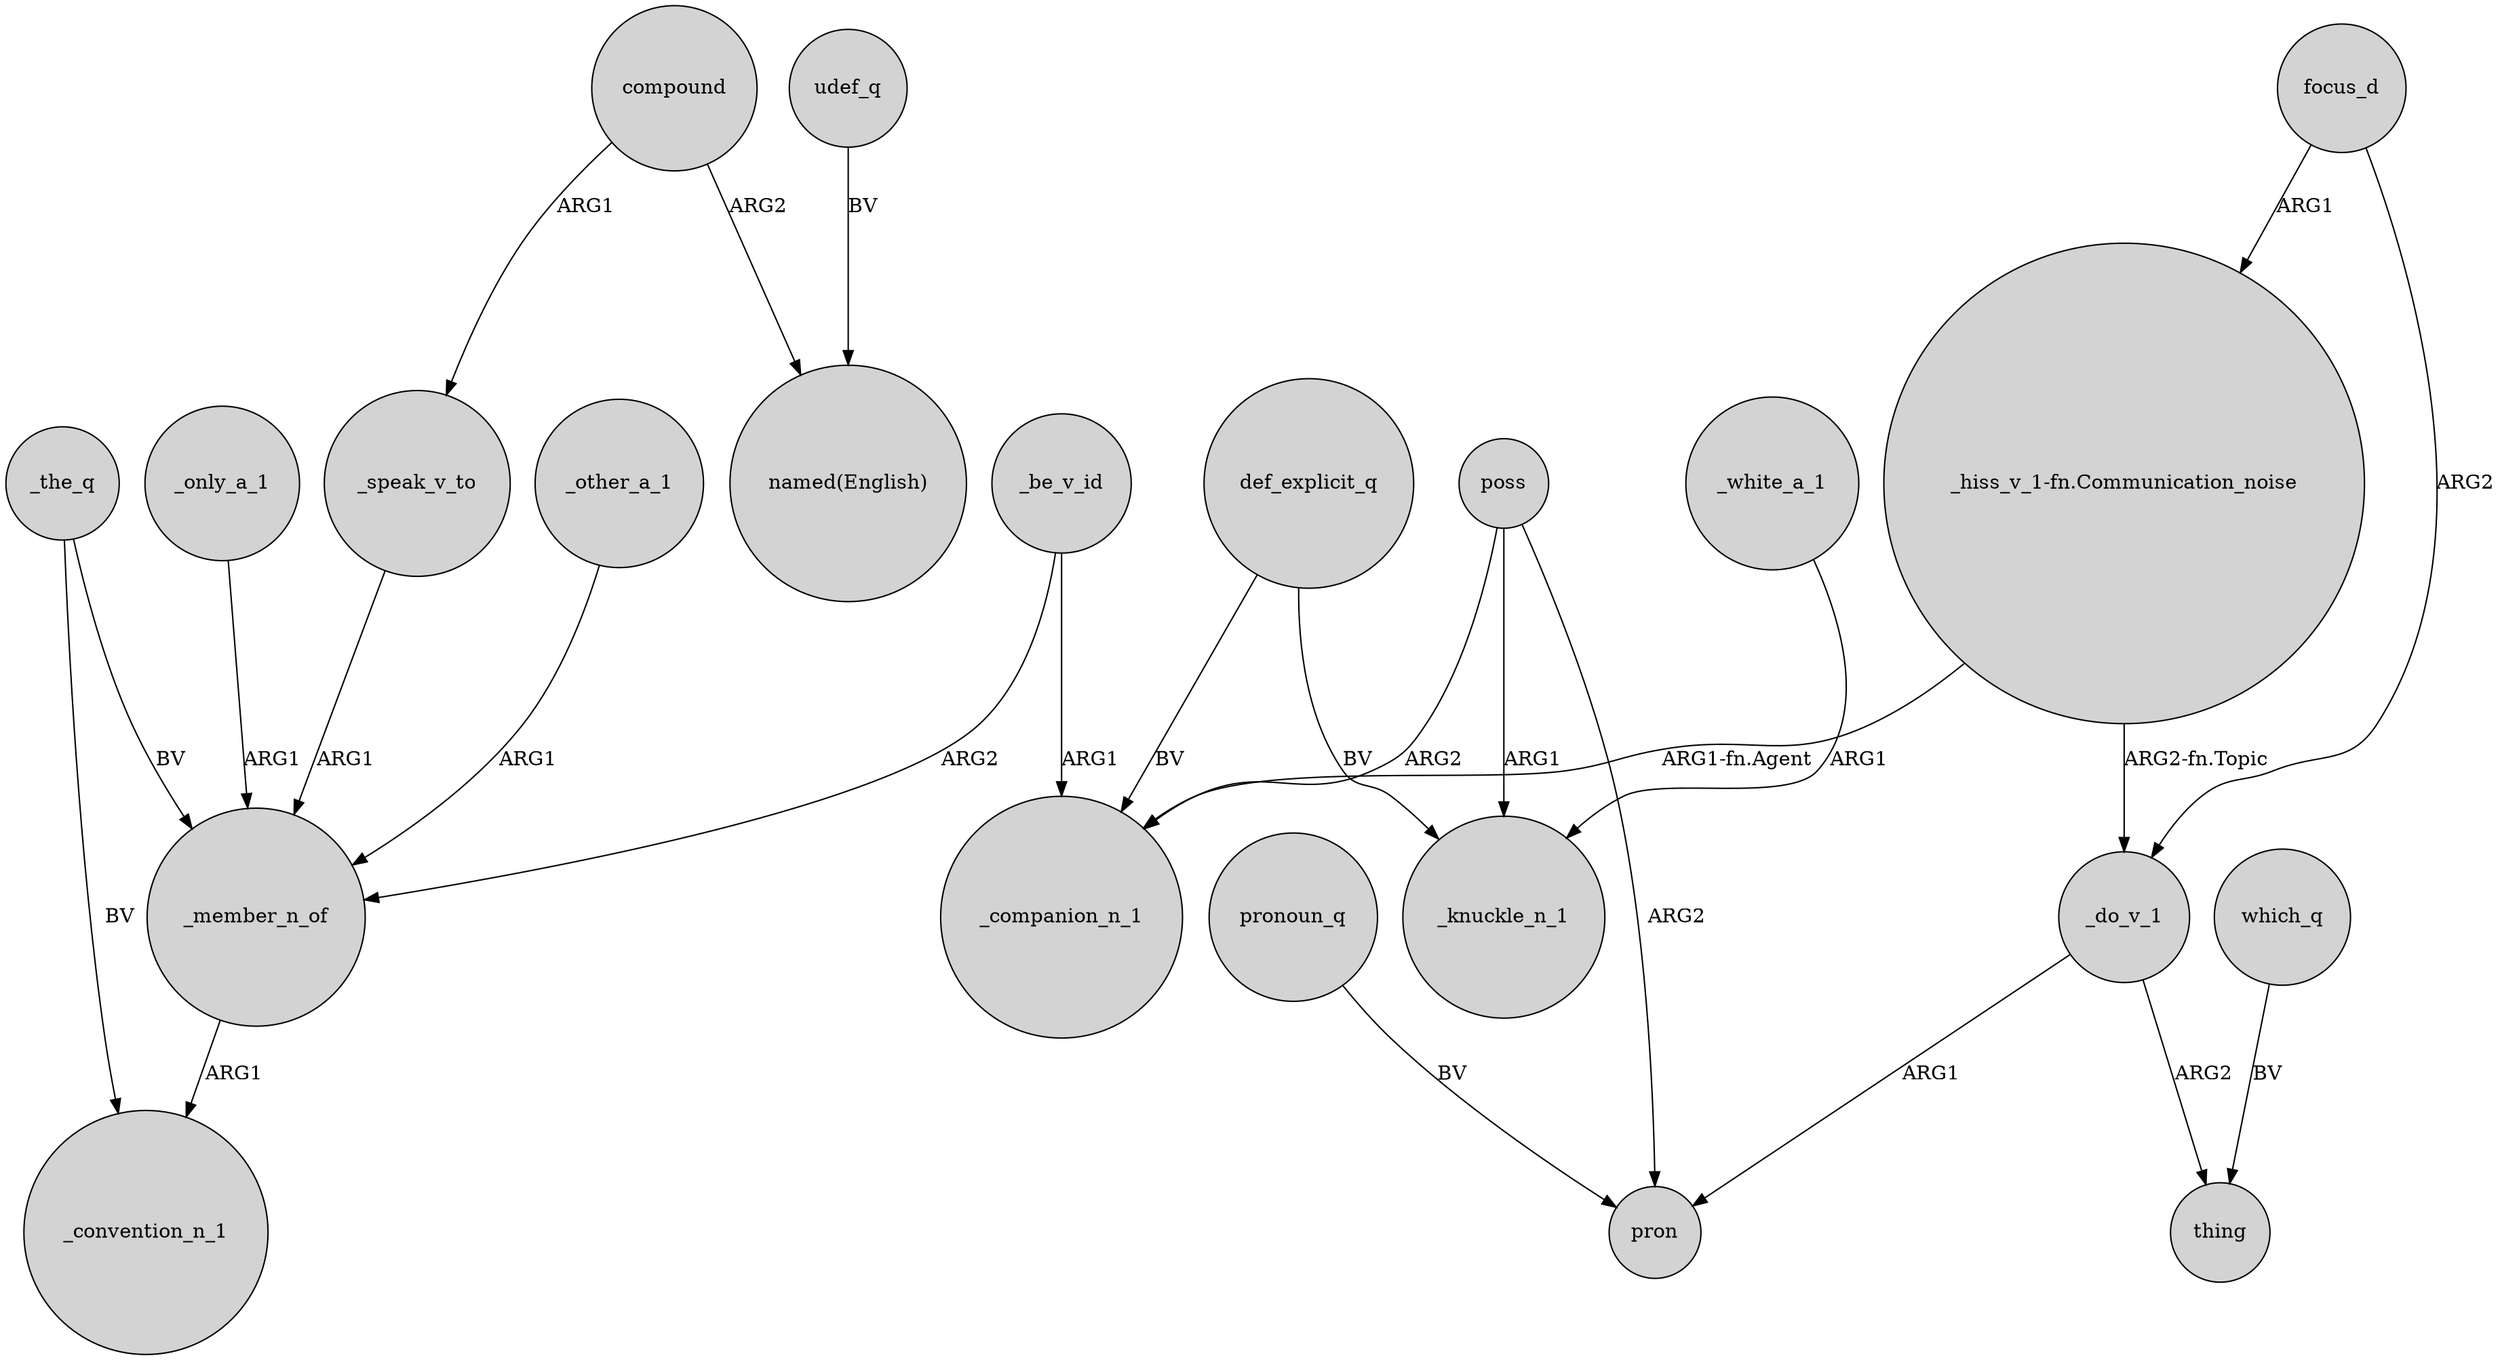 digraph {
	node [shape=circle style=filled]
	compound -> "named(English)" [label=ARG2]
	poss -> _companion_n_1 [label=ARG2]
	focus_d -> "_hiss_v_1-fn.Communication_noise" [label=ARG1]
	poss -> _knuckle_n_1 [label=ARG1]
	poss -> pron [label=ARG2]
	_other_a_1 -> _member_n_of [label=ARG1]
	def_explicit_q -> _knuckle_n_1 [label=BV]
	_the_q -> _member_n_of [label=BV]
	_white_a_1 -> _knuckle_n_1 [label=ARG1]
	_be_v_id -> _member_n_of [label=ARG2]
	_speak_v_to -> _member_n_of [label=ARG1]
	pronoun_q -> pron [label=BV]
	_do_v_1 -> pron [label=ARG1]
	_only_a_1 -> _member_n_of [label=ARG1]
	def_explicit_q -> _companion_n_1 [label=BV]
	"_hiss_v_1-fn.Communication_noise" -> _companion_n_1 [label="ARG1-fn.Agent"]
	compound -> _speak_v_to [label=ARG1]
	focus_d -> _do_v_1 [label=ARG2]
	_the_q -> _convention_n_1 [label=BV]
	_do_v_1 -> thing [label=ARG2]
	_member_n_of -> _convention_n_1 [label=ARG1]
	_be_v_id -> _companion_n_1 [label=ARG1]
	udef_q -> "named(English)" [label=BV]
	"_hiss_v_1-fn.Communication_noise" -> _do_v_1 [label="ARG2-fn.Topic"]
	which_q -> thing [label=BV]
}
